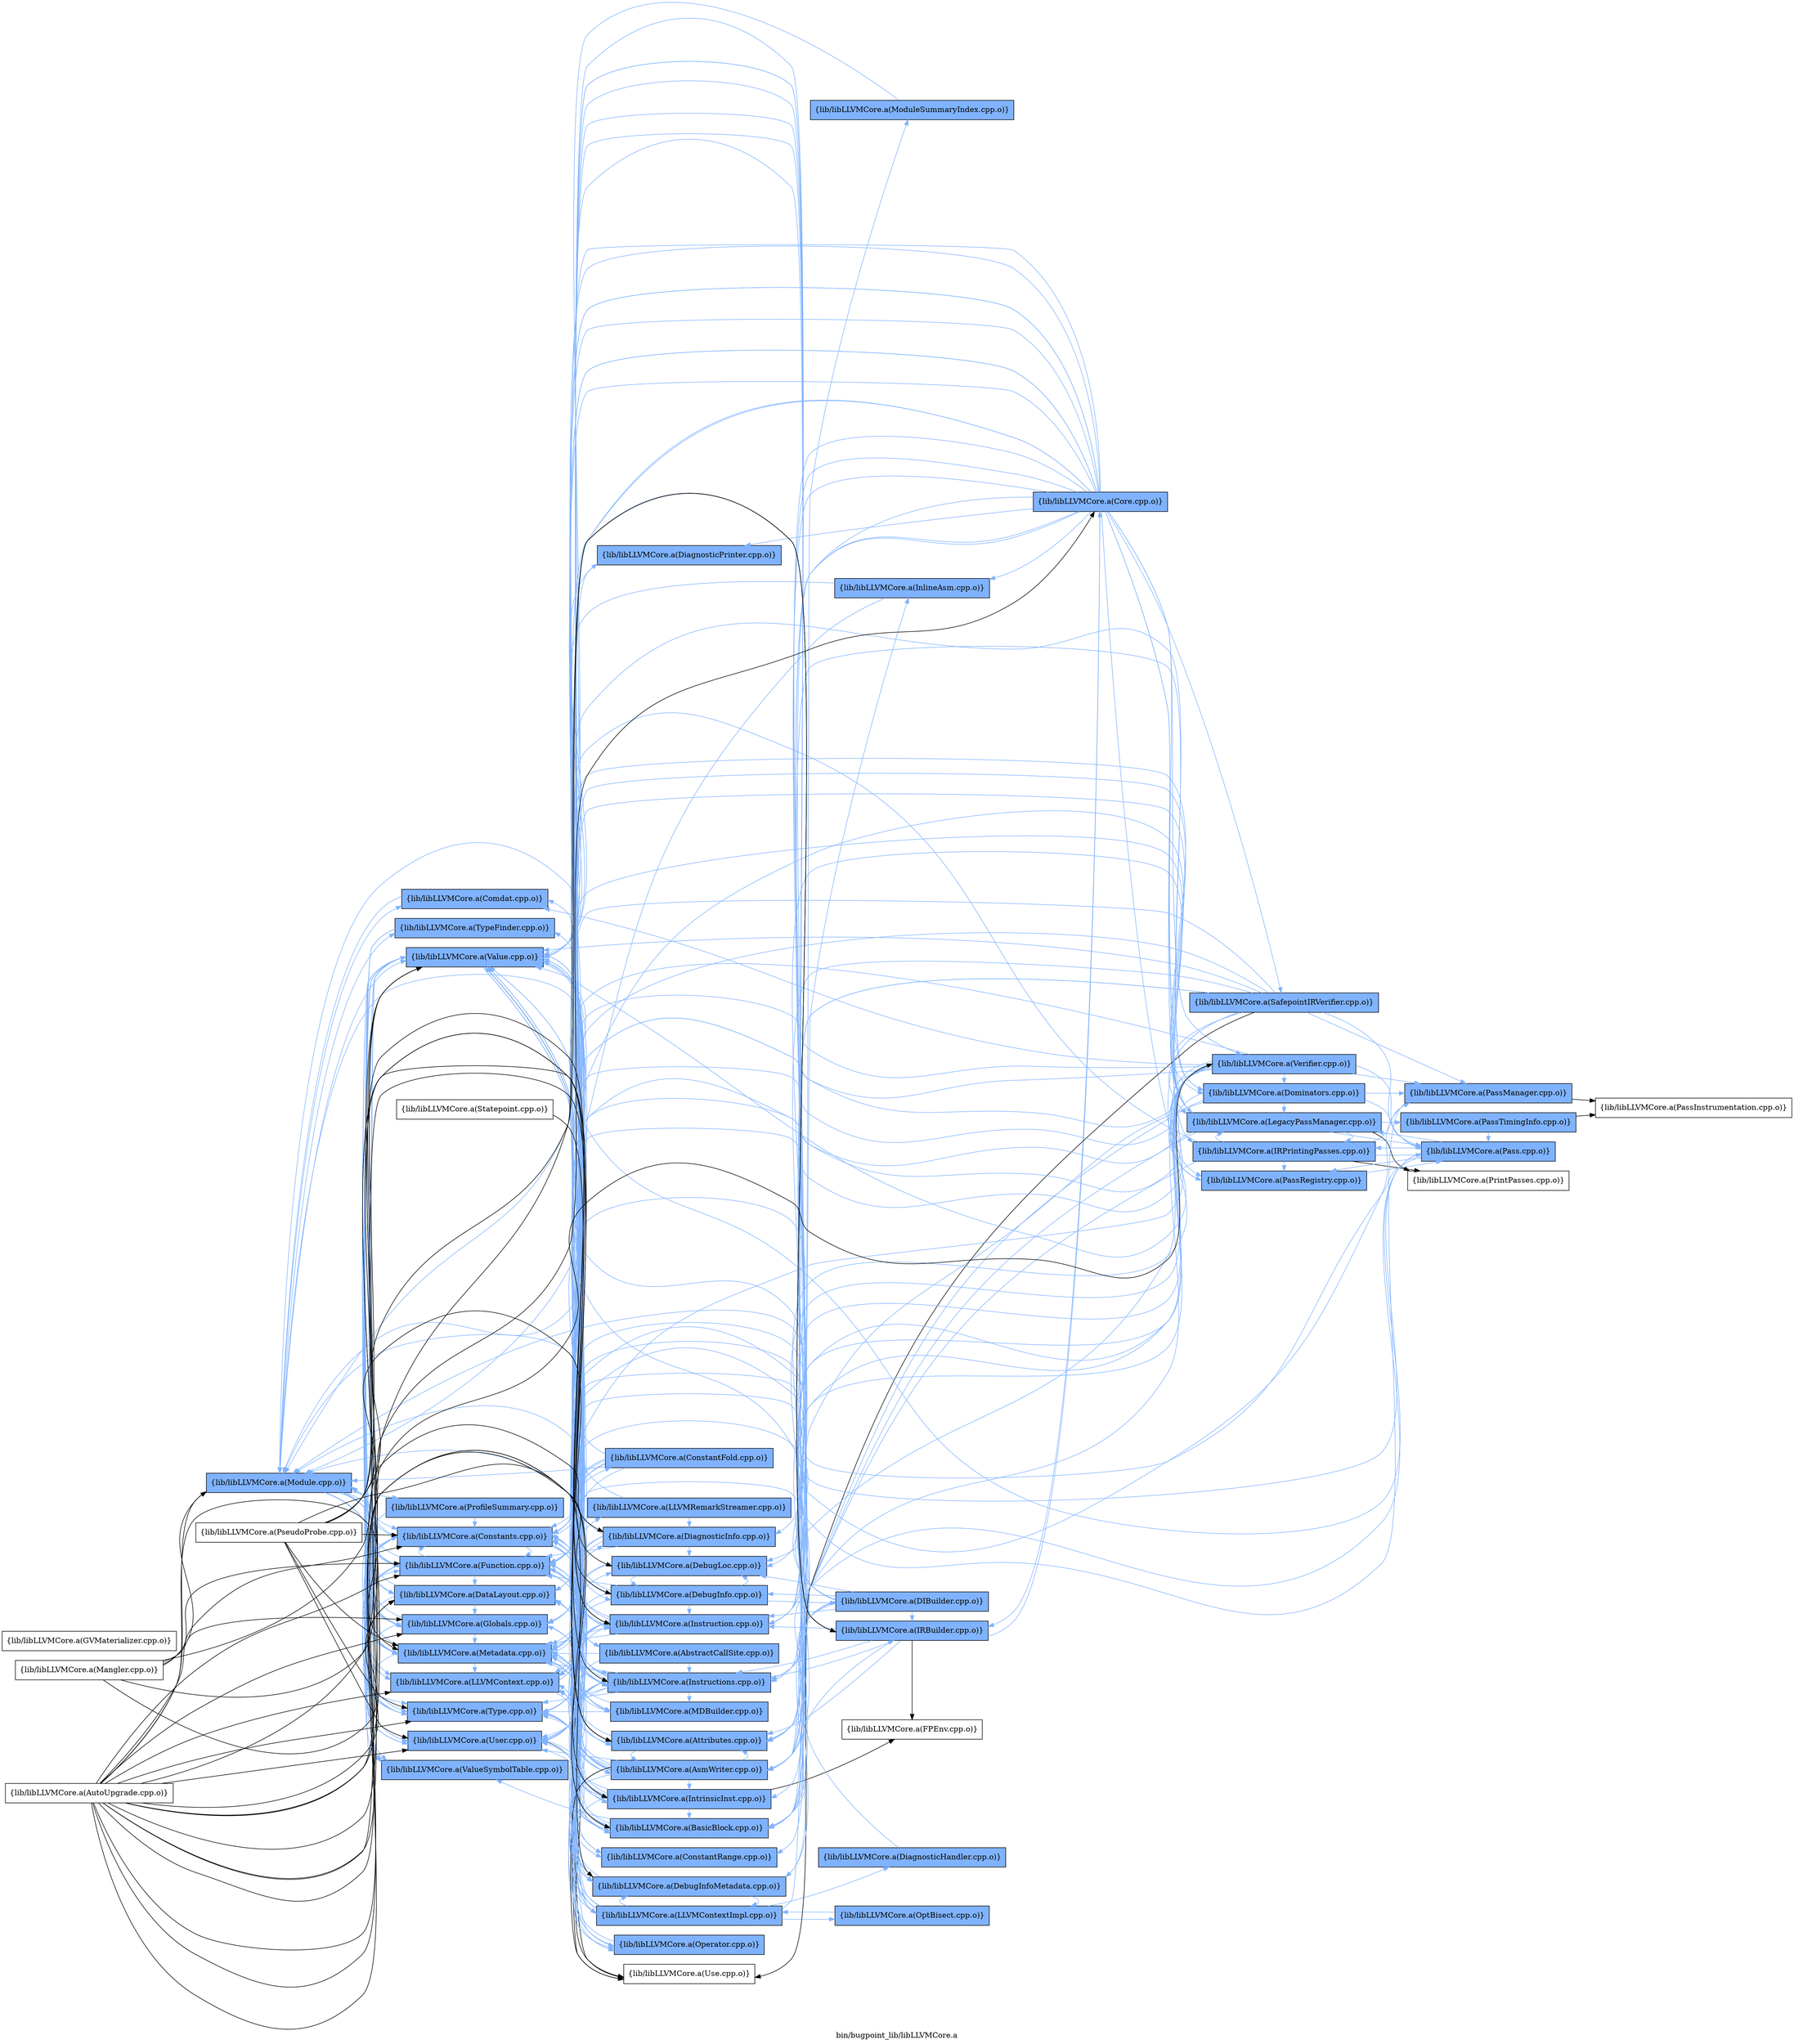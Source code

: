 digraph "bin/bugpoint_lib/libLLVMCore.a" {
	label="bin/bugpoint_lib/libLLVMCore.a";
	rankdir=LR;
	{ rank=same; Node0x5646d48a3728;  }
	{ rank=same; Node0x5646d4891cf8; Node0x5646d4890268; Node0x5646d48991d8; Node0x5646d489ef98; Node0x5646d489a498; Node0x5646d48a0488; Node0x5646d48a2148; Node0x5646d487ea68; Node0x5646d48a2d78; Node0x5646d48a29b8; Node0x5646d48a1b08; Node0x5646d48a16a8; Node0x5646d48a0de8;  }
	{ rank=same; Node0x5646d4892478; Node0x5646d48a1c48; Node0x5646d489e1d8; Node0x5646d48a0e88; Node0x5646d48822f8; Node0x5646d4892d38; Node0x5646d48934b8; Node0x5646d489e4a8; Node0x5646d48a24b8; Node0x5646d48923d8; Node0x5646d489d8c8; Node0x5646d489dfa8; Node0x5646d489f358; Node0x5646d48a1478; Node0x5646d4881178; Node0x5646d48982d8; Node0x5646d489d1e8; Node0x5646d48a26e8; Node0x5646d4899e58;  }
	{ rank=same; Node0x5646d489ac18; Node0x5646d489b2f8; Node0x5646d489c2e8; Node0x5646d48a13d8; Node0x5646d48a07a8; Node0x5646d48a1568; Node0x5646d48994a8;  }
	{ rank=same; Node0x5646d4891488;  }
	{ rank=same; Node0x5646d489e7c8; Node0x5646d489bac8; Node0x5646d48a0cf8; Node0x5646d48a3908; Node0x5646d487de38; Node0x5646d48a09d8;  }
	{ rank=same; Node0x5646d48a27d8; Node0x5646d48a2058; Node0x5646d487d708; Node0x5646d48a3228;  }
	{ rank=same; Node0x5646d48a3728;  }
	{ rank=same; Node0x5646d4891cf8; Node0x5646d4890268; Node0x5646d48991d8; Node0x5646d489ef98; Node0x5646d489a498; Node0x5646d48a0488; Node0x5646d48a2148; Node0x5646d487ea68; Node0x5646d48a2d78; Node0x5646d48a29b8; Node0x5646d48a1b08; Node0x5646d48a16a8; Node0x5646d48a0de8;  }
	{ rank=same; Node0x5646d4892478; Node0x5646d48a1c48; Node0x5646d489e1d8; Node0x5646d48a0e88; Node0x5646d48822f8; Node0x5646d4892d38; Node0x5646d48934b8; Node0x5646d489e4a8; Node0x5646d48a24b8; Node0x5646d48923d8; Node0x5646d489d8c8; Node0x5646d489dfa8; Node0x5646d489f358; Node0x5646d48a1478; Node0x5646d4881178; Node0x5646d48982d8; Node0x5646d489d1e8; Node0x5646d48a26e8; Node0x5646d4899e58;  }
	{ rank=same; Node0x5646d489ac18; Node0x5646d489b2f8; Node0x5646d489c2e8; Node0x5646d48a13d8; Node0x5646d48a07a8; Node0x5646d48a1568; Node0x5646d48994a8;  }
	{ rank=same; Node0x5646d4891488;  }
	{ rank=same; Node0x5646d489e7c8; Node0x5646d489bac8; Node0x5646d48a0cf8; Node0x5646d48a3908; Node0x5646d487de38; Node0x5646d48a09d8;  }
	{ rank=same; Node0x5646d48a27d8; Node0x5646d48a2058; Node0x5646d487d708; Node0x5646d48a3228;  }

	Node0x5646d48a3728 [shape=record,shape=box,group=1,style=filled,fillcolor="0.600000 0.5 1",label="{lib/libLLVMCore.a(Module.cpp.o)}"];
	Node0x5646d48a3728 -> Node0x5646d4891cf8[color="0.600000 0.5 1"];
	Node0x5646d48a3728 -> Node0x5646d4890268[color="0.600000 0.5 1"];
	Node0x5646d48a3728 -> Node0x5646d48991d8[color="0.600000 0.5 1"];
	Node0x5646d48a3728 -> Node0x5646d489ef98[color="0.600000 0.5 1"];
	Node0x5646d48a3728 -> Node0x5646d489a498[color="0.600000 0.5 1"];
	Node0x5646d48a3728 -> Node0x5646d48a0488[color="0.600000 0.5 1"];
	Node0x5646d48a3728 -> Node0x5646d48a2148[color="0.600000 0.5 1"];
	Node0x5646d48a3728 -> Node0x5646d487ea68[color="0.600000 0.5 1"];
	Node0x5646d48a3728 -> Node0x5646d48a2d78[color="0.600000 0.5 1"];
	Node0x5646d48a3728 -> Node0x5646d48a29b8[color="0.600000 0.5 1"];
	Node0x5646d48a3728 -> Node0x5646d48a1b08[color="0.600000 0.5 1"];
	Node0x5646d48a3728 -> Node0x5646d48a16a8[color="0.600000 0.5 1"];
	Node0x5646d48a3728 -> Node0x5646d48a0de8[color="0.600000 0.5 1"];
	Node0x5646d48a16a8 [shape=record,shape=box,group=1,style=filled,fillcolor="0.600000 0.5 1",label="{lib/libLLVMCore.a(Value.cpp.o)}"];
	Node0x5646d48a16a8 -> Node0x5646d4892d38[color="0.600000 0.5 1"];
	Node0x5646d48a16a8 -> Node0x5646d48934b8[color="0.600000 0.5 1"];
	Node0x5646d48a16a8 -> Node0x5646d4890268[color="0.600000 0.5 1"];
	Node0x5646d48a16a8 -> Node0x5646d48991d8[color="0.600000 0.5 1"];
	Node0x5646d48a16a8 -> Node0x5646d4899e58[color="0.600000 0.5 1"];
	Node0x5646d48a16a8 -> Node0x5646d489ef98[color="0.600000 0.5 1"];
	Node0x5646d48a16a8 -> Node0x5646d489a498[color="0.600000 0.5 1"];
	Node0x5646d48a16a8 -> Node0x5646d48a1c48[color="0.600000 0.5 1"];
	Node0x5646d48a16a8 -> Node0x5646d489e1d8[color="0.600000 0.5 1"];
	Node0x5646d48a16a8 -> Node0x5646d489e4a8[color="0.600000 0.5 1"];
	Node0x5646d48a16a8 -> Node0x5646d48a0488[color="0.600000 0.5 1"];
	Node0x5646d48a16a8 -> Node0x5646d489f358[color="0.600000 0.5 1"];
	Node0x5646d48a16a8 -> Node0x5646d48a2148[color="0.600000 0.5 1"];
	Node0x5646d48a16a8 -> Node0x5646d48a0e88[color="0.600000 0.5 1"];
	Node0x5646d48a16a8 -> Node0x5646d48a2d78[color="0.600000 0.5 1"];
	Node0x5646d48a16a8 -> Node0x5646d48a26e8;
	Node0x5646d48a16a8 -> Node0x5646d48a1b08[color="0.600000 0.5 1"];
	Node0x5646d48a16a8 -> Node0x5646d48a0de8[color="0.600000 0.5 1"];
	Node0x5646d48a09d8 [shape=record,shape=box,group=1,style=filled,fillcolor="0.600000 0.5 1",label="{lib/libLLVMCore.a(Verifier.cpp.o)}"];
	Node0x5646d48a09d8 -> Node0x5646d4881178[color="0.600000 0.5 1"];
	Node0x5646d48a09d8 -> Node0x5646d4892d38[color="0.600000 0.5 1"];
	Node0x5646d48a09d8 -> Node0x5646d48934b8[color="0.600000 0.5 1"];
	Node0x5646d48a09d8 -> Node0x5646d4891cf8[color="0.600000 0.5 1"];
	Node0x5646d48a09d8 -> Node0x5646d48923d8[color="0.600000 0.5 1"];
	Node0x5646d48a09d8 -> Node0x5646d4890268[color="0.600000 0.5 1"];
	Node0x5646d48a09d8 -> Node0x5646d48991d8[color="0.600000 0.5 1"];
	Node0x5646d48a09d8 -> Node0x5646d48982d8[color="0.600000 0.5 1"];
	Node0x5646d48a09d8 -> Node0x5646d489d1e8[color="0.600000 0.5 1"];
	Node0x5646d48a09d8 -> Node0x5646d489e7c8[color="0.600000 0.5 1"];
	Node0x5646d48a09d8 -> Node0x5646d489ef98[color="0.600000 0.5 1"];
	Node0x5646d48a09d8 -> Node0x5646d489a498[color="0.600000 0.5 1"];
	Node0x5646d48a09d8 -> Node0x5646d48a1c48[color="0.600000 0.5 1"];
	Node0x5646d48a09d8 -> Node0x5646d489e1d8[color="0.600000 0.5 1"];
	Node0x5646d48a09d8 -> Node0x5646d489e4a8[color="0.600000 0.5 1"];
	Node0x5646d48a09d8 -> Node0x5646d48a0488[color="0.600000 0.5 1"];
	Node0x5646d48a09d8 -> Node0x5646d48a0cf8[color="0.600000 0.5 1"];
	Node0x5646d48a09d8 -> Node0x5646d48a2148[color="0.600000 0.5 1"];
	Node0x5646d48a09d8 -> Node0x5646d48a3728[color="0.600000 0.5 1"];
	Node0x5646d48a09d8 -> Node0x5646d48a27d8[color="0.600000 0.5 1"];
	Node0x5646d48a09d8 -> Node0x5646d48a2058[color="0.600000 0.5 1"];
	Node0x5646d48a09d8 -> Node0x5646d48a3908[color="0.600000 0.5 1"];
	Node0x5646d48a09d8 -> Node0x5646d48a2d78[color="0.600000 0.5 1"];
	Node0x5646d48a09d8 -> Node0x5646d48a1b08[color="0.600000 0.5 1"];
	Node0x5646d48a09d8 -> Node0x5646d48a16a8[color="0.600000 0.5 1"];
	Node0x5646d4881178 [shape=record,shape=box,group=1,style=filled,fillcolor="0.600000 0.5 1",label="{lib/libLLVMCore.a(AsmWriter.cpp.o)}"];
	Node0x5646d4881178 -> Node0x5646d4892d38[color="0.600000 0.5 1"];
	Node0x5646d4881178 -> Node0x5646d48934b8[color="0.600000 0.5 1"];
	Node0x5646d4881178 -> Node0x5646d4891cf8[color="0.600000 0.5 1"];
	Node0x5646d4881178 -> Node0x5646d48923d8[color="0.600000 0.5 1"];
	Node0x5646d4881178 -> Node0x5646d4890268[color="0.600000 0.5 1"];
	Node0x5646d4881178 -> Node0x5646d48982d8[color="0.600000 0.5 1"];
	Node0x5646d4881178 -> Node0x5646d489ef98[color="0.600000 0.5 1"];
	Node0x5646d4881178 -> Node0x5646d489a498[color="0.600000 0.5 1"];
	Node0x5646d4881178 -> Node0x5646d48a1c48[color="0.600000 0.5 1"];
	Node0x5646d4881178 -> Node0x5646d489e1d8[color="0.600000 0.5 1"];
	Node0x5646d4881178 -> Node0x5646d489e4a8[color="0.600000 0.5 1"];
	Node0x5646d4881178 -> Node0x5646d48a0488[color="0.600000 0.5 1"];
	Node0x5646d4881178 -> Node0x5646d48a2148[color="0.600000 0.5 1"];
	Node0x5646d4881178 -> Node0x5646d48a3728[color="0.600000 0.5 1"];
	Node0x5646d4881178 -> Node0x5646d48a1568[color="0.600000 0.5 1"];
	Node0x5646d4881178 -> Node0x5646d48a0e88[color="0.600000 0.5 1"];
	Node0x5646d4881178 -> Node0x5646d48a2d78[color="0.600000 0.5 1"];
	Node0x5646d4881178 -> Node0x5646d48a29b8[color="0.600000 0.5 1"];
	Node0x5646d4881178 -> Node0x5646d48a26e8;
	Node0x5646d4881178 -> Node0x5646d48a1b08[color="0.600000 0.5 1"];
	Node0x5646d4881178 -> Node0x5646d48a16a8[color="0.600000 0.5 1"];
	Node0x5646d4892d38 [shape=record,shape=box,group=1,style=filled,fillcolor="0.600000 0.5 1",label="{lib/libLLVMCore.a(Attributes.cpp.o)}"];
	Node0x5646d4892d38 -> Node0x5646d4881178[color="0.600000 0.5 1"];
	Node0x5646d4892d38 -> Node0x5646d489ef98[color="0.600000 0.5 1"];
	Node0x5646d48934b8 [shape=record,shape=box,group=1,style=filled,fillcolor="0.600000 0.5 1",label="{lib/libLLVMCore.a(BasicBlock.cpp.o)}"];
	Node0x5646d48934b8 -> Node0x5646d4890268[color="0.600000 0.5 1"];
	Node0x5646d48934b8 -> Node0x5646d48a1c48[color="0.600000 0.5 1"];
	Node0x5646d48934b8 -> Node0x5646d489e1d8[color="0.600000 0.5 1"];
	Node0x5646d48934b8 -> Node0x5646d48a2148[color="0.600000 0.5 1"];
	Node0x5646d48934b8 -> Node0x5646d48a2d78[color="0.600000 0.5 1"];
	Node0x5646d48934b8 -> Node0x5646d48a1b08[color="0.600000 0.5 1"];
	Node0x5646d48934b8 -> Node0x5646d48a16a8[color="0.600000 0.5 1"];
	Node0x5646d48934b8 -> Node0x5646d48a0de8[color="0.600000 0.5 1"];
	Node0x5646d4890268 [shape=record,shape=box,group=1,style=filled,fillcolor="0.600000 0.5 1",label="{lib/libLLVMCore.a(Constants.cpp.o)}"];
	Node0x5646d4890268 -> Node0x5646d4892478[color="0.600000 0.5 1"];
	Node0x5646d4890268 -> Node0x5646d489ef98[color="0.600000 0.5 1"];
	Node0x5646d4890268 -> Node0x5646d489a498[color="0.600000 0.5 1"];
	Node0x5646d4890268 -> Node0x5646d48a1c48[color="0.600000 0.5 1"];
	Node0x5646d4890268 -> Node0x5646d489e1d8[color="0.600000 0.5 1"];
	Node0x5646d4890268 -> Node0x5646d48a0e88[color="0.600000 0.5 1"];
	Node0x5646d4890268 -> Node0x5646d48a2d78[color="0.600000 0.5 1"];
	Node0x5646d4890268 -> Node0x5646d48a1b08[color="0.600000 0.5 1"];
	Node0x5646d4890268 -> Node0x5646d48a16a8[color="0.600000 0.5 1"];
	Node0x5646d4899e58 [shape=record,shape=box,group=1,style=filled,fillcolor="0.600000 0.5 1",label="{lib/libLLVMCore.a(DebugInfo.cpp.o)}"];
	Node0x5646d4899e58 -> Node0x5646d48994a8[color="0.600000 0.5 1"];
	Node0x5646d4899e58 -> Node0x5646d48982d8[color="0.600000 0.5 1"];
	Node0x5646d4899e58 -> Node0x5646d489d1e8[color="0.600000 0.5 1"];
	Node0x5646d4899e58 -> Node0x5646d489ef98[color="0.600000 0.5 1"];
	Node0x5646d4899e58 -> Node0x5646d48a1c48[color="0.600000 0.5 1"];
	Node0x5646d4899e58 -> Node0x5646d48a2148[color="0.600000 0.5 1"];
	Node0x5646d4899e58 -> Node0x5646d48a3728[color="0.600000 0.5 1"];
	Node0x5646d4899e58 -> Node0x5646d48a16a8[color="0.600000 0.5 1"];
	Node0x5646d489ef98 [shape=record,shape=box,group=1,style=filled,fillcolor="0.600000 0.5 1",label="{lib/libLLVMCore.a(Function.cpp.o)}"];
	Node0x5646d489ef98 -> Node0x5646d48822f8[color="0.600000 0.5 1"];
	Node0x5646d489ef98 -> Node0x5646d4892d38[color="0.600000 0.5 1"];
	Node0x5646d489ef98 -> Node0x5646d48934b8[color="0.600000 0.5 1"];
	Node0x5646d489ef98 -> Node0x5646d4890268[color="0.600000 0.5 1"];
	Node0x5646d489ef98 -> Node0x5646d48991d8[color="0.600000 0.5 1"];
	Node0x5646d489ef98 -> Node0x5646d489a498[color="0.600000 0.5 1"];
	Node0x5646d489ef98 -> Node0x5646d489e1d8[color="0.600000 0.5 1"];
	Node0x5646d489ef98 -> Node0x5646d489e4a8[color="0.600000 0.5 1"];
	Node0x5646d489ef98 -> Node0x5646d48a0488[color="0.600000 0.5 1"];
	Node0x5646d489ef98 -> Node0x5646d48a24b8[color="0.600000 0.5 1"];
	Node0x5646d489ef98 -> Node0x5646d48a2148[color="0.600000 0.5 1"];
	Node0x5646d489ef98 -> Node0x5646d48a3728[color="0.600000 0.5 1"];
	Node0x5646d489ef98 -> Node0x5646d48a2d78[color="0.600000 0.5 1"];
	Node0x5646d489ef98 -> Node0x5646d48a1b08[color="0.600000 0.5 1"];
	Node0x5646d489ef98 -> Node0x5646d48a16a8[color="0.600000 0.5 1"];
	Node0x5646d489ef98 -> Node0x5646d48a0de8[color="0.600000 0.5 1"];
	Node0x5646d489a498 [shape=record,shape=box,group=1,style=filled,fillcolor="0.600000 0.5 1",label="{lib/libLLVMCore.a(Globals.cpp.o)}"];
	Node0x5646d489a498 -> Node0x5646d48923d8[color="0.600000 0.5 1"];
	Node0x5646d489a498 -> Node0x5646d4890268[color="0.600000 0.5 1"];
	Node0x5646d489a498 -> Node0x5646d489ef98[color="0.600000 0.5 1"];
	Node0x5646d489a498 -> Node0x5646d48a2148[color="0.600000 0.5 1"];
	Node0x5646d489a498 -> Node0x5646d48a3728[color="0.600000 0.5 1"];
	Node0x5646d489a498 -> Node0x5646d48a2d78[color="0.600000 0.5 1"];
	Node0x5646d489a498 -> Node0x5646d48a1b08[color="0.600000 0.5 1"];
	Node0x5646d489a498 -> Node0x5646d48a16a8[color="0.600000 0.5 1"];
	Node0x5646d48a1c48 [shape=record,shape=box,group=1,style=filled,fillcolor="0.600000 0.5 1",label="{lib/libLLVMCore.a(Instruction.cpp.o)}"];
	Node0x5646d48a1c48 -> Node0x5646d4892d38[color="0.600000 0.5 1"];
	Node0x5646d48a1c48 -> Node0x5646d48934b8[color="0.600000 0.5 1"];
	Node0x5646d48a1c48 -> Node0x5646d4890268[color="0.600000 0.5 1"];
	Node0x5646d48a1c48 -> Node0x5646d489e1d8[color="0.600000 0.5 1"];
	Node0x5646d48a1c48 -> Node0x5646d48a2148[color="0.600000 0.5 1"];
	Node0x5646d48a1c48 -> Node0x5646d48a1b08[color="0.600000 0.5 1"];
	Node0x5646d48a1c48 -> Node0x5646d48a16a8[color="0.600000 0.5 1"];
	Node0x5646d489e1d8 [shape=record,shape=box,group=1,style=filled,fillcolor="0.600000 0.5 1",label="{lib/libLLVMCore.a(Instructions.cpp.o)}"];
	Node0x5646d489e1d8 -> Node0x5646d4892d38[color="0.600000 0.5 1"];
	Node0x5646d489e1d8 -> Node0x5646d48934b8[color="0.600000 0.5 1"];
	Node0x5646d489e1d8 -> Node0x5646d4890268[color="0.600000 0.5 1"];
	Node0x5646d489e1d8 -> Node0x5646d48991d8[color="0.600000 0.5 1"];
	Node0x5646d489e1d8 -> Node0x5646d489ef98[color="0.600000 0.5 1"];
	Node0x5646d489e1d8 -> Node0x5646d489ac18[color="0.600000 0.5 1"];
	Node0x5646d489e1d8 -> Node0x5646d48a1c48[color="0.600000 0.5 1"];
	Node0x5646d489e1d8 -> Node0x5646d489f358[color="0.600000 0.5 1"];
	Node0x5646d489e1d8 -> Node0x5646d48a24b8[color="0.600000 0.5 1"];
	Node0x5646d489e1d8 -> Node0x5646d48a2148[color="0.600000 0.5 1"];
	Node0x5646d489e1d8 -> Node0x5646d48a3728[color="0.600000 0.5 1"];
	Node0x5646d489e1d8 -> Node0x5646d48a0e88[color="0.600000 0.5 1"];
	Node0x5646d489e1d8 -> Node0x5646d48a2d78[color="0.600000 0.5 1"];
	Node0x5646d489e1d8 -> Node0x5646d48a26e8;
	Node0x5646d489e1d8 -> Node0x5646d48a1b08[color="0.600000 0.5 1"];
	Node0x5646d489e1d8 -> Node0x5646d48a16a8[color="0.600000 0.5 1"];
	Node0x5646d48a0cf8 [shape=record,shape=box,group=1,style=filled,fillcolor="0.600000 0.5 1",label="{lib/libLLVMCore.a(LegacyPassManager.cpp.o)}"];
	Node0x5646d48a0cf8 -> Node0x5646d4881178[color="0.600000 0.5 1"];
	Node0x5646d48a0cf8 -> Node0x5646d489d8c8[color="0.600000 0.5 1"];
	Node0x5646d48a0cf8 -> Node0x5646d489ef98[color="0.600000 0.5 1"];
	Node0x5646d48a0cf8 -> Node0x5646d489a498[color="0.600000 0.5 1"];
	Node0x5646d48a0cf8 -> Node0x5646d489bac8[color="0.600000 0.5 1"];
	Node0x5646d48a0cf8 -> Node0x5646d48a0488[color="0.600000 0.5 1"];
	Node0x5646d48a0cf8 -> Node0x5646d48a3728[color="0.600000 0.5 1"];
	Node0x5646d48a0cf8 -> Node0x5646d48a27d8[color="0.600000 0.5 1"];
	Node0x5646d48a0cf8 -> Node0x5646d48a3908[color="0.600000 0.5 1"];
	Node0x5646d48a0cf8 -> Node0x5646d48a3228[color="0.600000 0.5 1"];
	Node0x5646d48a0cf8 -> Node0x5646d487d708;
	Node0x5646d48a0cf8 -> Node0x5646d48a16a8[color="0.600000 0.5 1"];
	Node0x5646d48a2148 [shape=record,shape=box,group=1,style=filled,fillcolor="0.600000 0.5 1",label="{lib/libLLVMCore.a(Metadata.cpp.o)}"];
	Node0x5646d48a2148 -> Node0x5646d4881178[color="0.600000 0.5 1"];
	Node0x5646d48a2148 -> Node0x5646d48923d8[color="0.600000 0.5 1"];
	Node0x5646d48a2148 -> Node0x5646d4890268[color="0.600000 0.5 1"];
	Node0x5646d48a2148 -> Node0x5646d48982d8[color="0.600000 0.5 1"];
	Node0x5646d48a2148 -> Node0x5646d489d1e8[color="0.600000 0.5 1"];
	Node0x5646d48a2148 -> Node0x5646d48a0488[color="0.600000 0.5 1"];
	Node0x5646d48a2148 -> Node0x5646d489f358[color="0.600000 0.5 1"];
	Node0x5646d48a2148 -> Node0x5646d48a24b8[color="0.600000 0.5 1"];
	Node0x5646d48a2148 -> Node0x5646d48a3728[color="0.600000 0.5 1"];
	Node0x5646d48a2148 -> Node0x5646d48a2d78[color="0.600000 0.5 1"];
	Node0x5646d48a2148 -> Node0x5646d48a16a8[color="0.600000 0.5 1"];
	Node0x5646d48a2d78 [shape=record,shape=box,group=1,style=filled,fillcolor="0.600000 0.5 1",label="{lib/libLLVMCore.a(Type.cpp.o)}"];
	Node0x5646d48a2d78 -> Node0x5646d4890268[color="0.600000 0.5 1"];
	Node0x5646d48a1b08 [shape=record,shape=box,group=1,style=filled,fillcolor="0.600000 0.5 1",label="{lib/libLLVMCore.a(User.cpp.o)}"];
	Node0x5646d48a1b08 -> Node0x5646d489e4a8[color="0.600000 0.5 1"];
	Node0x5646d48a1b08 -> Node0x5646d48a26e8;
	Node0x5646d4891488 [shape=record,shape=box,group=1,style=filled,fillcolor="0.600000 0.5 1",label="{lib/libLLVMCore.a(Core.cpp.o)}"];
	Node0x5646d4891488 -> Node0x5646d4881178[color="0.600000 0.5 1"];
	Node0x5646d4891488 -> Node0x5646d4892d38[color="0.600000 0.5 1"];
	Node0x5646d4891488 -> Node0x5646d48934b8[color="0.600000 0.5 1"];
	Node0x5646d4891488 -> Node0x5646d4890268[color="0.600000 0.5 1"];
	Node0x5646d4891488 -> Node0x5646d48991d8[color="0.600000 0.5 1"];
	Node0x5646d4891488 -> Node0x5646d489d1e8[color="0.600000 0.5 1"];
	Node0x5646d4891488 -> Node0x5646d489dfa8[color="0.600000 0.5 1"];
	Node0x5646d4891488 -> Node0x5646d489e7c8[color="0.600000 0.5 1"];
	Node0x5646d4891488 -> Node0x5646d489ef98[color="0.600000 0.5 1"];
	Node0x5646d4891488 -> Node0x5646d489a498[color="0.600000 0.5 1"];
	Node0x5646d4891488 -> Node0x5646d489ac18[color="0.600000 0.5 1"];
	Node0x5646d4891488 -> Node0x5646d489bac8[color="0.600000 0.5 1"];
	Node0x5646d4891488 -> Node0x5646d489c2e8[color="0.600000 0.5 1"];
	Node0x5646d4891488 -> Node0x5646d48a1c48[color="0.600000 0.5 1"];
	Node0x5646d4891488 -> Node0x5646d489e1d8[color="0.600000 0.5 1"];
	Node0x5646d4891488 -> Node0x5646d48a0488[color="0.600000 0.5 1"];
	Node0x5646d4891488 -> Node0x5646d48a0cf8[color="0.600000 0.5 1"];
	Node0x5646d4891488 -> Node0x5646d48a2148[color="0.600000 0.5 1"];
	Node0x5646d4891488 -> Node0x5646d48a3728[color="0.600000 0.5 1"];
	Node0x5646d4891488 -> Node0x5646d48a3908[color="0.600000 0.5 1"];
	Node0x5646d4891488 -> Node0x5646d487de38[color="0.600000 0.5 1"];
	Node0x5646d4891488 -> Node0x5646d48a2d78[color="0.600000 0.5 1"];
	Node0x5646d4891488 -> Node0x5646d48a1b08[color="0.600000 0.5 1"];
	Node0x5646d4891488 -> Node0x5646d48a16a8[color="0.600000 0.5 1"];
	Node0x5646d4891488 -> Node0x5646d48a09d8[color="0.600000 0.5 1"];
	Node0x5646d489bac8 [shape=record,shape=box,group=1,style=filled,fillcolor="0.600000 0.5 1",label="{lib/libLLVMCore.a(IRPrintingPasses.cpp.o)}"];
	Node0x5646d489bac8 -> Node0x5646d4881178[color="0.600000 0.5 1"];
	Node0x5646d489bac8 -> Node0x5646d48a0cf8[color="0.600000 0.5 1"];
	Node0x5646d489bac8 -> Node0x5646d48a27d8[color="0.600000 0.5 1"];
	Node0x5646d489bac8 -> Node0x5646d48a2058[color="0.600000 0.5 1"];
	Node0x5646d489bac8 -> Node0x5646d48a3908[color="0.600000 0.5 1"];
	Node0x5646d489bac8 -> Node0x5646d487d708;
	Node0x5646d489bac8 -> Node0x5646d48a16a8[color="0.600000 0.5 1"];
	Node0x5646d48a0488 [shape=record,shape=box,group=1,style=filled,fillcolor="0.600000 0.5 1",label="{lib/libLLVMCore.a(LLVMContext.cpp.o)}"];
	Node0x5646d48a0488 -> Node0x5646d489d8c8[color="0.600000 0.5 1"];
	Node0x5646d48a0488 -> Node0x5646d489dfa8[color="0.600000 0.5 1"];
	Node0x5646d48a0488 -> Node0x5646d489f358[color="0.600000 0.5 1"];
	Node0x5646d48a0488 -> Node0x5646d48a1478[color="0.600000 0.5 1"];
	Node0x5646d48a27d8 [shape=record,shape=box,group=1,style=filled,fillcolor="0.600000 0.5 1",label="{lib/libLLVMCore.a(Pass.cpp.o)}"];
	Node0x5646d48a27d8 -> Node0x5646d4892d38[color="0.600000 0.5 1"];
	Node0x5646d48a27d8 -> Node0x5646d489ef98[color="0.600000 0.5 1"];
	Node0x5646d48a27d8 -> Node0x5646d489bac8[color="0.600000 0.5 1"];
	Node0x5646d48a27d8 -> Node0x5646d48a0488[color="0.600000 0.5 1"];
	Node0x5646d48a27d8 -> Node0x5646d48a0cf8[color="0.600000 0.5 1"];
	Node0x5646d48a27d8 -> Node0x5646d48a3908[color="0.600000 0.5 1"];
	Node0x5646d48a27d8 -> Node0x5646d48a16a8[color="0.600000 0.5 1"];
	Node0x5646d48a3908 [shape=record,shape=box,group=1,style=filled,fillcolor="0.600000 0.5 1",label="{lib/libLLVMCore.a(PassRegistry.cpp.o)}"];
	Node0x5646d48a3908 -> Node0x5646d48a27d8[color="0.600000 0.5 1"];
	Node0x5646d48a1d38 [shape=record,shape=box,group=0,label="{lib/libLLVMCore.a(Mangler.cpp.o)}"];
	Node0x5646d48a1d38 -> Node0x5646d4892d38;
	Node0x5646d48a1d38 -> Node0x5646d48991d8;
	Node0x5646d48a1d38 -> Node0x5646d489ef98;
	Node0x5646d48a1d38 -> Node0x5646d489a498;
	Node0x5646d48a1d38 -> Node0x5646d48a3728;
	Node0x5646d48a1d38 -> Node0x5646d48a16a8;
	Node0x5646d48991d8 [shape=record,shape=box,group=1,style=filled,fillcolor="0.600000 0.5 1",label="{lib/libLLVMCore.a(DataLayout.cpp.o)}"];
	Node0x5646d48991d8 -> Node0x5646d489a498[color="0.600000 0.5 1"];
	Node0x5646d48991d8 -> Node0x5646d48a3728[color="0.600000 0.5 1"];
	Node0x5646d48991d8 -> Node0x5646d48a2d78[color="0.600000 0.5 1"];
	Node0x5646d489d8c8 [shape=record,shape=box,group=1,style=filled,fillcolor="0.600000 0.5 1",label="{lib/libLLVMCore.a(DiagnosticInfo.cpp.o)}"];
	Node0x5646d489d8c8 -> Node0x5646d4881178[color="0.600000 0.5 1"];
	Node0x5646d489d8c8 -> Node0x5646d489d1e8[color="0.600000 0.5 1"];
	Node0x5646d489d8c8 -> Node0x5646d489ef98[color="0.600000 0.5 1"];
	Node0x5646d489d8c8 -> Node0x5646d48a1c48[color="0.600000 0.5 1"];
	Node0x5646d489d8c8 -> Node0x5646d48a0488[color="0.600000 0.5 1"];
	Node0x5646d489d8c8 -> Node0x5646d48a2148[color="0.600000 0.5 1"];
	Node0x5646d489d8c8 -> Node0x5646d48a16a8[color="0.600000 0.5 1"];
	Node0x5646d489ac18 [shape=record,shape=box,group=1,style=filled,fillcolor="0.600000 0.5 1",label="{lib/libLLVMCore.a(IRBuilder.cpp.o)}"];
	Node0x5646d489ac18 -> Node0x5646d4892d38[color="0.600000 0.5 1"];
	Node0x5646d489ac18 -> Node0x5646d48934b8[color="0.600000 0.5 1"];
	Node0x5646d489ac18 -> Node0x5646d4890268[color="0.600000 0.5 1"];
	Node0x5646d489ac18 -> Node0x5646d4891488[color="0.600000 0.5 1"];
	Node0x5646d489ac18 -> Node0x5646d48991d8[color="0.600000 0.5 1"];
	Node0x5646d489ac18 -> Node0x5646d489ef98[color="0.600000 0.5 1"];
	Node0x5646d489ac18 -> Node0x5646d489a498[color="0.600000 0.5 1"];
	Node0x5646d489ac18 -> Node0x5646d489b2f8;
	Node0x5646d489ac18 -> Node0x5646d48a1c48[color="0.600000 0.5 1"];
	Node0x5646d489ac18 -> Node0x5646d489e1d8[color="0.600000 0.5 1"];
	Node0x5646d489ac18 -> Node0x5646d48a2148[color="0.600000 0.5 1"];
	Node0x5646d489ac18 -> Node0x5646d48a2d78[color="0.600000 0.5 1"];
	Node0x5646d489ac18 -> Node0x5646d48a1b08[color="0.600000 0.5 1"];
	Node0x5646d489ac18 -> Node0x5646d48a16a8[color="0.600000 0.5 1"];
	Node0x5646d489c2e8 [shape=record,shape=box,group=1,style=filled,fillcolor="0.600000 0.5 1",label="{lib/libLLVMCore.a(InlineAsm.cpp.o)}"];
	Node0x5646d489c2e8 -> Node0x5646d48a2d78[color="0.600000 0.5 1"];
	Node0x5646d489c2e8 -> Node0x5646d48a16a8[color="0.600000 0.5 1"];
	Node0x5646d489e4a8 [shape=record,shape=box,group=1,style=filled,fillcolor="0.600000 0.5 1",label="{lib/libLLVMCore.a(IntrinsicInst.cpp.o)}"];
	Node0x5646d489e4a8 -> Node0x5646d48934b8[color="0.600000 0.5 1"];
	Node0x5646d489e4a8 -> Node0x5646d4890268[color="0.600000 0.5 1"];
	Node0x5646d489e4a8 -> Node0x5646d48991d8[color="0.600000 0.5 1"];
	Node0x5646d489e4a8 -> Node0x5646d48982d8[color="0.600000 0.5 1"];
	Node0x5646d489e4a8 -> Node0x5646d489b2f8;
	Node0x5646d489e4a8 -> Node0x5646d48a1c48[color="0.600000 0.5 1"];
	Node0x5646d489e4a8 -> Node0x5646d489e1d8[color="0.600000 0.5 1"];
	Node0x5646d489e4a8 -> Node0x5646d48a2148[color="0.600000 0.5 1"];
	Node0x5646d489e4a8 -> Node0x5646d48a3728[color="0.600000 0.5 1"];
	Node0x5646d489e4a8 -> Node0x5646d48a2d78[color="0.600000 0.5 1"];
	Node0x5646d489e4a8 -> Node0x5646d48a1b08[color="0.600000 0.5 1"];
	Node0x5646d489e4a8 -> Node0x5646d48a16a8[color="0.600000 0.5 1"];
	Node0x5646d48a0e88 [shape=record,shape=box,group=1,style=filled,fillcolor="0.600000 0.5 1",label="{lib/libLLVMCore.a(Operator.cpp.o)}"];
	Node0x5646d48a0e88 -> Node0x5646d4890268[color="0.600000 0.5 1"];
	Node0x5646d48a0e88 -> Node0x5646d48991d8[color="0.600000 0.5 1"];
	Node0x5646d48a0e88 -> Node0x5646d48a2d78[color="0.600000 0.5 1"];
	Node0x5646d48982d8 [shape=record,shape=box,group=1,style=filled,fillcolor="0.600000 0.5 1",label="{lib/libLLVMCore.a(DebugInfoMetadata.cpp.o)}"];
	Node0x5646d48982d8 -> Node0x5646d4890268[color="0.600000 0.5 1"];
	Node0x5646d48982d8 -> Node0x5646d48a0488[color="0.600000 0.5 1"];
	Node0x5646d48982d8 -> Node0x5646d489f358[color="0.600000 0.5 1"];
	Node0x5646d48982d8 -> Node0x5646d48a2148[color="0.600000 0.5 1"];
	Node0x5646d48982d8 -> Node0x5646d48a2d78[color="0.600000 0.5 1"];
	Node0x5646d48923d8 [shape=record,shape=box,group=1,style=filled,fillcolor="0.600000 0.5 1",label="{lib/libLLVMCore.a(ConstantRange.cpp.o)}"];
	Node0x5646d48923d8 -> Node0x5646d489e1d8[color="0.600000 0.5 1"];
	Node0x5646d489d1e8 [shape=record,shape=box,group=1,style=filled,fillcolor="0.600000 0.5 1",label="{lib/libLLVMCore.a(DebugLoc.cpp.o)}"];
	Node0x5646d489d1e8 -> Node0x5646d4899e58[color="0.600000 0.5 1"];
	Node0x5646d489d1e8 -> Node0x5646d48982d8[color="0.600000 0.5 1"];
	Node0x5646d489d1e8 -> Node0x5646d48a2148[color="0.600000 0.5 1"];
	Node0x5646d489e7c8 [shape=record,shape=box,group=1,style=filled,fillcolor="0.600000 0.5 1",label="{lib/libLLVMCore.a(Dominators.cpp.o)}"];
	Node0x5646d489e7c8 -> Node0x5646d4881178[color="0.600000 0.5 1"];
	Node0x5646d489e7c8 -> Node0x5646d48934b8[color="0.600000 0.5 1"];
	Node0x5646d489e7c8 -> Node0x5646d48a1c48[color="0.600000 0.5 1"];
	Node0x5646d489e7c8 -> Node0x5646d48a0cf8[color="0.600000 0.5 1"];
	Node0x5646d489e7c8 -> Node0x5646d48a27d8[color="0.600000 0.5 1"];
	Node0x5646d489e7c8 -> Node0x5646d48a2058[color="0.600000 0.5 1"];
	Node0x5646d489e7c8 -> Node0x5646d48a3908[color="0.600000 0.5 1"];
	Node0x5646d489e7c8 -> Node0x5646d48a16a8[color="0.600000 0.5 1"];
	Node0x5646d48a26e8 [shape=record,shape=box,group=0,label="{lib/libLLVMCore.a(Use.cpp.o)}"];
	Node0x5646d48a2058 [shape=record,shape=box,group=1,style=filled,fillcolor="0.600000 0.5 1",label="{lib/libLLVMCore.a(PassManager.cpp.o)}"];
	Node0x5646d48a2058 -> Node0x5646d489a498[color="0.600000 0.5 1"];
	Node0x5646d48a2058 -> Node0x5646d48a40d8;
	Node0x5646d48a2058 -> Node0x5646d48a16a8[color="0.600000 0.5 1"];
	Node0x5646d48822f8 [shape=record,shape=box,group=1,style=filled,fillcolor="0.600000 0.5 1",label="{lib/libLLVMCore.a(AbstractCallSite.cpp.o)}"];
	Node0x5646d48822f8 -> Node0x5646d4890268[color="0.600000 0.5 1"];
	Node0x5646d48822f8 -> Node0x5646d489e1d8[color="0.600000 0.5 1"];
	Node0x5646d48822f8 -> Node0x5646d48a2148[color="0.600000 0.5 1"];
	Node0x5646d48822f8 -> Node0x5646d48a1b08[color="0.600000 0.5 1"];
	Node0x5646d4892478 [shape=record,shape=box,group=1,style=filled,fillcolor="0.600000 0.5 1",label="{lib/libLLVMCore.a(ConstantFold.cpp.o)}"];
	Node0x5646d4892478 -> Node0x5646d4890268[color="0.600000 0.5 1"];
	Node0x5646d4892478 -> Node0x5646d489ef98[color="0.600000 0.5 1"];
	Node0x5646d4892478 -> Node0x5646d489a498[color="0.600000 0.5 1"];
	Node0x5646d4892478 -> Node0x5646d489e1d8[color="0.600000 0.5 1"];
	Node0x5646d4892478 -> Node0x5646d48a3728[color="0.600000 0.5 1"];
	Node0x5646d4892478 -> Node0x5646d48a0e88[color="0.600000 0.5 1"];
	Node0x5646d4892478 -> Node0x5646d48a2d78[color="0.600000 0.5 1"];
	Node0x5646d4892478 -> Node0x5646d48a16a8[color="0.600000 0.5 1"];
	Node0x5646d487d708 [shape=record,shape=box,group=0,label="{lib/libLLVMCore.a(PrintPasses.cpp.o)}"];
	Node0x5646d48a3228 [shape=record,shape=box,group=1,style=filled,fillcolor="0.600000 0.5 1",label="{lib/libLLVMCore.a(PassTimingInfo.cpp.o)}"];
	Node0x5646d48a3228 -> Node0x5646d48a27d8[color="0.600000 0.5 1"];
	Node0x5646d48a3228 -> Node0x5646d48a40d8;
	Node0x5646d48a1568 [shape=record,shape=box,group=1,style=filled,fillcolor="0.600000 0.5 1",label="{lib/libLLVMCore.a(ModuleSummaryIndex.cpp.o)}"];
	Node0x5646d48a1568 -> Node0x5646d48a16a8[color="0.600000 0.5 1"];
	Node0x5646d487ea68 [shape=record,shape=box,group=1,style=filled,fillcolor="0.600000 0.5 1",label="{lib/libLLVMCore.a(ProfileSummary.cpp.o)}"];
	Node0x5646d487ea68 -> Node0x5646d4890268[color="0.600000 0.5 1"];
	Node0x5646d487ea68 -> Node0x5646d48a2148[color="0.600000 0.5 1"];
	Node0x5646d487ea68 -> Node0x5646d48a2d78[color="0.600000 0.5 1"];
	Node0x5646d4891cf8 [shape=record,shape=box,group=1,style=filled,fillcolor="0.600000 0.5 1",label="{lib/libLLVMCore.a(Comdat.cpp.o)}"];
	Node0x5646d4891cf8 -> Node0x5646d48a3728[color="0.600000 0.5 1"];
	Node0x5646d48a24b8 [shape=record,shape=box,group=1,style=filled,fillcolor="0.600000 0.5 1",label="{lib/libLLVMCore.a(MDBuilder.cpp.o)}"];
	Node0x5646d48a24b8 -> Node0x5646d4890268[color="0.600000 0.5 1"];
	Node0x5646d48a24b8 -> Node0x5646d48a2148[color="0.600000 0.5 1"];
	Node0x5646d48a24b8 -> Node0x5646d48a2d78[color="0.600000 0.5 1"];
	Node0x5646d48a24b8 -> Node0x5646d48a16a8[color="0.600000 0.5 1"];
	Node0x5646d48994a8 [shape=record,shape=box,group=1,style=filled,fillcolor="0.600000 0.5 1",label="{lib/libLLVMCore.a(DIBuilder.cpp.o)}"];
	Node0x5646d48994a8 -> Node0x5646d4892d38[color="0.600000 0.5 1"];
	Node0x5646d48994a8 -> Node0x5646d48934b8[color="0.600000 0.5 1"];
	Node0x5646d48994a8 -> Node0x5646d4890268[color="0.600000 0.5 1"];
	Node0x5646d48994a8 -> Node0x5646d4899e58[color="0.600000 0.5 1"];
	Node0x5646d48994a8 -> Node0x5646d48982d8[color="0.600000 0.5 1"];
	Node0x5646d48994a8 -> Node0x5646d489d1e8[color="0.600000 0.5 1"];
	Node0x5646d48994a8 -> Node0x5646d489ef98[color="0.600000 0.5 1"];
	Node0x5646d48994a8 -> Node0x5646d489ac18[color="0.600000 0.5 1"];
	Node0x5646d48994a8 -> Node0x5646d48a1c48[color="0.600000 0.5 1"];
	Node0x5646d48994a8 -> Node0x5646d489e1d8[color="0.600000 0.5 1"];
	Node0x5646d48994a8 -> Node0x5646d48a2148[color="0.600000 0.5 1"];
	Node0x5646d48994a8 -> Node0x5646d48a3728[color="0.600000 0.5 1"];
	Node0x5646d48994a8 -> Node0x5646d48a2d78[color="0.600000 0.5 1"];
	Node0x5646d48994a8 -> Node0x5646d48a1b08[color="0.600000 0.5 1"];
	Node0x5646d48994a8 -> Node0x5646d48a16a8[color="0.600000 0.5 1"];
	Node0x5646d48a29b8 [shape=record,shape=box,group=1,style=filled,fillcolor="0.600000 0.5 1",label="{lib/libLLVMCore.a(TypeFinder.cpp.o)}"];
	Node0x5646d48a29b8 -> Node0x5646d489ef98[color="0.600000 0.5 1"];
	Node0x5646d48a29b8 -> Node0x5646d489a498[color="0.600000 0.5 1"];
	Node0x5646d48a29b8 -> Node0x5646d48a2148[color="0.600000 0.5 1"];
	Node0x5646d48a0de8 [shape=record,shape=box,group=1,style=filled,fillcolor="0.600000 0.5 1",label="{lib/libLLVMCore.a(ValueSymbolTable.cpp.o)}"];
	Node0x5646d48a0de8 -> Node0x5646d48a16a8[color="0.600000 0.5 1"];
	Node0x5646d489dfa8 [shape=record,shape=box,group=1,style=filled,fillcolor="0.600000 0.5 1",label="{lib/libLLVMCore.a(DiagnosticPrinter.cpp.o)}"];
	Node0x5646d489dfa8 -> Node0x5646d48a16a8[color="0.600000 0.5 1"];
	Node0x5646d487de38 [shape=record,shape=box,group=1,style=filled,fillcolor="0.600000 0.5 1",label="{lib/libLLVMCore.a(SafepointIRVerifier.cpp.o)}"];
	Node0x5646d487de38 -> Node0x5646d4881178[color="0.600000 0.5 1"];
	Node0x5646d487de38 -> Node0x5646d48934b8[color="0.600000 0.5 1"];
	Node0x5646d487de38 -> Node0x5646d4890268[color="0.600000 0.5 1"];
	Node0x5646d487de38 -> Node0x5646d489e7c8[color="0.600000 0.5 1"];
	Node0x5646d487de38 -> Node0x5646d489ef98[color="0.600000 0.5 1"];
	Node0x5646d487de38 -> Node0x5646d48a1c48[color="0.600000 0.5 1"];
	Node0x5646d487de38 -> Node0x5646d48a0cf8[color="0.600000 0.5 1"];
	Node0x5646d487de38 -> Node0x5646d48a27d8[color="0.600000 0.5 1"];
	Node0x5646d487de38 -> Node0x5646d48a2058[color="0.600000 0.5 1"];
	Node0x5646d487de38 -> Node0x5646d48a3908[color="0.600000 0.5 1"];
	Node0x5646d487de38 -> Node0x5646d48a26e8;
	Node0x5646d487de38 -> Node0x5646d48a16a8[color="0.600000 0.5 1"];
	Node0x5646d489f358 [shape=record,shape=box,group=1,style=filled,fillcolor="0.600000 0.5 1",label="{lib/libLLVMCore.a(LLVMContextImpl.cpp.o)}"];
	Node0x5646d489f358 -> Node0x5646d4890268[color="0.600000 0.5 1"];
	Node0x5646d489f358 -> Node0x5646d48982d8[color="0.600000 0.5 1"];
	Node0x5646d489f358 -> Node0x5646d489c2e8[color="0.600000 0.5 1"];
	Node0x5646d489f358 -> Node0x5646d48a0488[color="0.600000 0.5 1"];
	Node0x5646d489f358 -> Node0x5646d48a13d8[color="0.600000 0.5 1"];
	Node0x5646d489f358 -> Node0x5646d48a2148[color="0.600000 0.5 1"];
	Node0x5646d489f358 -> Node0x5646d48a3728[color="0.600000 0.5 1"];
	Node0x5646d489f358 -> Node0x5646d48a07a8[color="0.600000 0.5 1"];
	Node0x5646d489f358 -> Node0x5646d48a1b08[color="0.600000 0.5 1"];
	Node0x5646d489f358 -> Node0x5646d48a16a8[color="0.600000 0.5 1"];
	Node0x5646d489b2f8 [shape=record,shape=box,group=0,label="{lib/libLLVMCore.a(FPEnv.cpp.o)}"];
	Node0x5646d48a1478 [shape=record,shape=box,group=1,style=filled,fillcolor="0.600000 0.5 1",label="{lib/libLLVMCore.a(LLVMRemarkStreamer.cpp.o)}"];
	Node0x5646d48a1478 -> Node0x5646d489d8c8[color="0.600000 0.5 1"];
	Node0x5646d48a1478 -> Node0x5646d48a0488[color="0.600000 0.5 1"];
	Node0x5646d48a1478 -> Node0x5646d48a16a8[color="0.600000 0.5 1"];
	Node0x5646d48a13d8 [shape=record,shape=box,group=1,style=filled,fillcolor="0.600000 0.5 1",label="{lib/libLLVMCore.a(DiagnosticHandler.cpp.o)}"];
	Node0x5646d48a13d8 -> Node0x5646d48a0488[color="0.600000 0.5 1"];
	Node0x5646d48a07a8 [shape=record,shape=box,group=1,style=filled,fillcolor="0.600000 0.5 1",label="{lib/libLLVMCore.a(OptBisect.cpp.o)}"];
	Node0x5646d48a07a8 -> Node0x5646d489f358[color="0.600000 0.5 1"];
	Node0x5646d48a40d8 [shape=record,shape=box,group=0,label="{lib/libLLVMCore.a(PassInstrumentation.cpp.o)}"];
	Node0x5646d4880e58 [shape=record,shape=box,group=0,label="{lib/libLLVMCore.a(AutoUpgrade.cpp.o)}"];
	Node0x5646d4880e58 -> Node0x5646d4892d38;
	Node0x5646d4880e58 -> Node0x5646d48934b8;
	Node0x5646d4880e58 -> Node0x5646d4890268;
	Node0x5646d4880e58 -> Node0x5646d4891488;
	Node0x5646d4880e58 -> Node0x5646d48991d8;
	Node0x5646d4880e58 -> Node0x5646d4899e58;
	Node0x5646d4880e58 -> Node0x5646d489d8c8;
	Node0x5646d4880e58 -> Node0x5646d489ef98;
	Node0x5646d4880e58 -> Node0x5646d489a498;
	Node0x5646d4880e58 -> Node0x5646d489ac18;
	Node0x5646d4880e58 -> Node0x5646d48a1c48;
	Node0x5646d4880e58 -> Node0x5646d489e1d8;
	Node0x5646d4880e58 -> Node0x5646d489e4a8;
	Node0x5646d4880e58 -> Node0x5646d48a0488;
	Node0x5646d4880e58 -> Node0x5646d48a2148;
	Node0x5646d4880e58 -> Node0x5646d48a3728;
	Node0x5646d4880e58 -> Node0x5646d48a2d78;
	Node0x5646d4880e58 -> Node0x5646d48a1b08;
	Node0x5646d4880e58 -> Node0x5646d48a16a8;
	Node0x5646d4880e58 -> Node0x5646d48a09d8;
	Node0x5646d4893ff8 [shape=record,shape=box,group=0,label="{lib/libLLVMCore.a(PseudoProbe.cpp.o)}"];
	Node0x5646d4893ff8 -> Node0x5646d4890268;
	Node0x5646d4893ff8 -> Node0x5646d48982d8;
	Node0x5646d4893ff8 -> Node0x5646d489d1e8;
	Node0x5646d4893ff8 -> Node0x5646d489ac18;
	Node0x5646d4893ff8 -> Node0x5646d48a1c48;
	Node0x5646d4893ff8 -> Node0x5646d48a2148;
	Node0x5646d4893ff8 -> Node0x5646d48a2d78;
	Node0x5646d4893ff8 -> Node0x5646d48a1b08;
	Node0x5646d4893ff8 -> Node0x5646d48a16a8;
	Node0x5646d4884738 [shape=record,shape=box,group=0,label="{lib/libLLVMCore.a(Statepoint.cpp.o)}"];
	Node0x5646d4884738 -> Node0x5646d4892d38;
	Node0x5646d4883d88 [shape=record,shape=box,group=0,label="{lib/libLLVMCore.a(GVMaterializer.cpp.o)}"];
}
